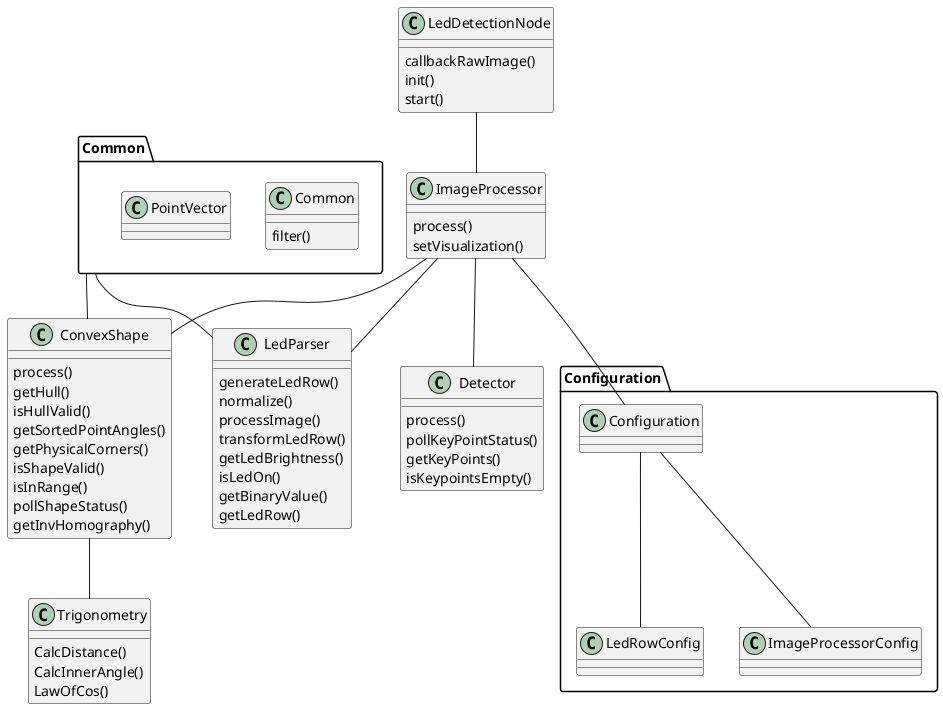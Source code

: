 @startuml

class ConvexShape
class Detector
class ImageProcessor
class LedDetectionNode
class LedParser
class Trigonometry
class Configuration.Configuration
class Common.Common
class Common.PointVector

ConvexShape : process()
ConvexShape : getHull()
ConvexShape : isHullValid()
ConvexShape : getSortedPointAngles()
ConvexShape : getPhysicalCorners()
ConvexShape : isShapeValid()
ConvexShape : isInRange()
ConvexShape : pollShapeStatus()
ConvexShape : getInvHomography()

Detector : process()
Detector : pollKeyPointStatus()
Detector : getKeyPoints()
Detector : isKeypointsEmpty()

ImageProcessor : process()
ImageProcessor : setVisualization()

LedDetectionNode : callbackRawImage()
LedDetectionNode : init()
LedDetectionNode : start()

LedParser : generateLedRow()
LedParser : normalize()
LedParser : processImage()
LedParser : transformLedRow()
LedParser : getLedBrightness()
LedParser : isLedOn()
LedParser : getBinaryValue()
LedParser : getLedRow()

Trigonometry : CalcDistance()
Trigonometry : CalcInnerAngle()
Trigonometry : LawOfCos()

Common.Common : filter()


Common -- ConvexShape
Common -- LedParser

LedDetectionNode -- ImageProcessor

ImageProcessor -- Detector
ImageProcessor -- ConvexShape
ImageProcessor -- LedParser

ConvexShape -- Trigonometry
ImageProcessor -- Configuration.Configuration
Configuration.Configuration -- Configuration.LedRowConfig
Configuration.Configuration -- Configuration.ImageProcessorConfig



@enduml